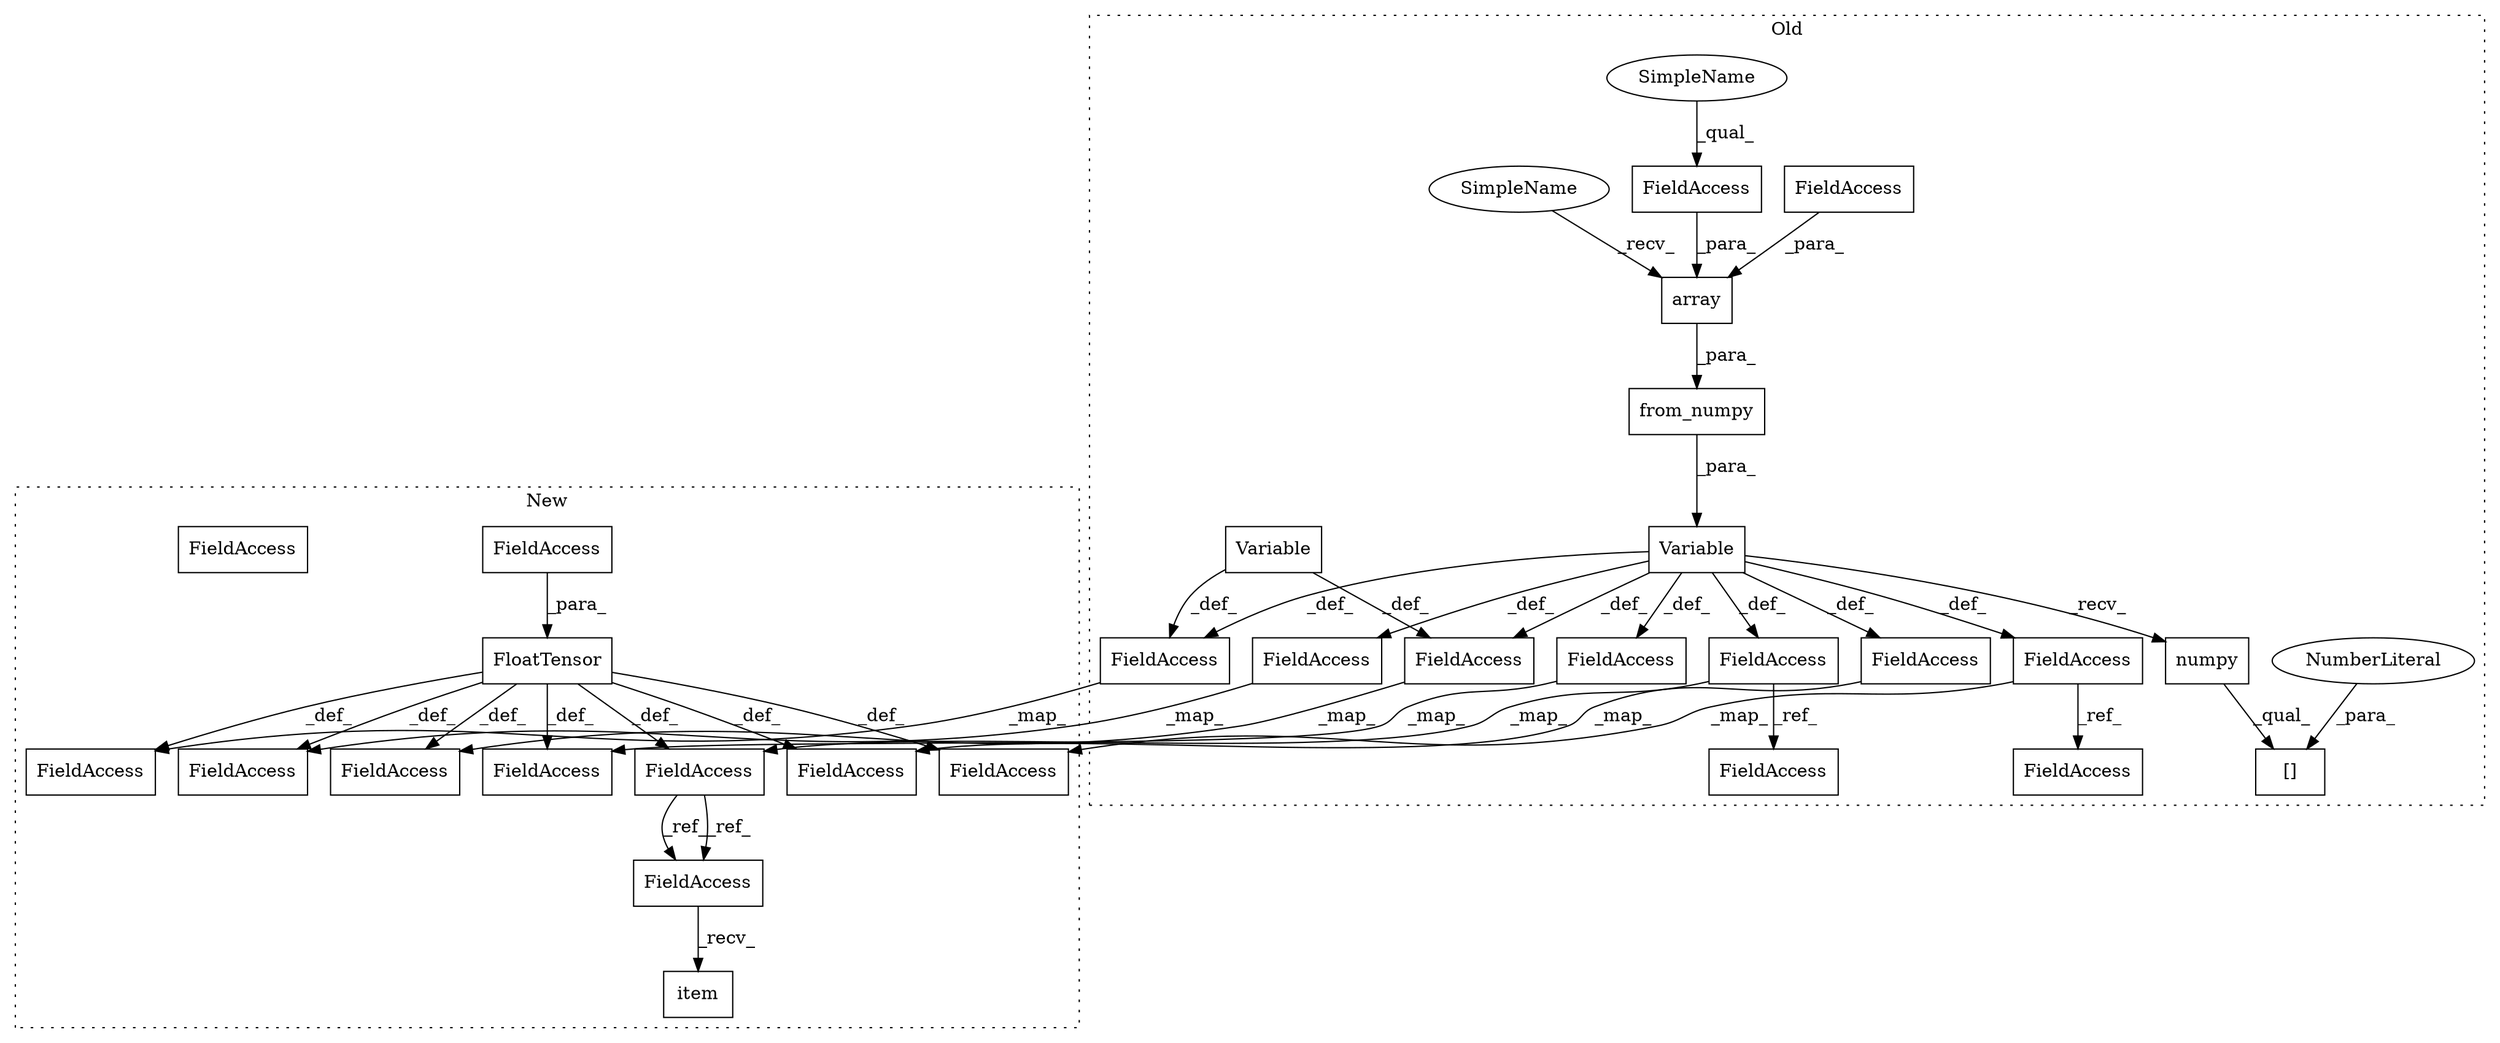 digraph G {
subgraph cluster0 {
1 [label="numpy" a="32" s="3670" l="7" shape="box"];
4 [label="Variable" a="32" s="2699,2765" l="9,1" shape="box"];
5 [label="array" a="32" s="2731,2763" l="6,1" shape="box"];
6 [label="FieldAccess" a="22" s="2737" l="12" shape="box"];
7 [label="FieldAccess" a="22" s="2750" l="13" shape="box"];
9 [label="FieldAccess" a="22" s="3025" l="18" shape="box"];
10 [label="Variable" a="32" s="2847,2887" l="9,1" shape="box"];
12 [label="FieldAccess" a="22" s="3139" l="13" shape="box"];
14 [label="FieldAccess" a="22" s="3301" l="14" shape="box"];
15 [label="FieldAccess" a="22" s="4293" l="14" shape="box"];
18 [label="FieldAccess" a="22" s="3245" l="9" shape="box"];
20 [label="FieldAccess" a="22" s="2961" l="10" shape="box"];
21 [label="FieldAccess" a="22" s="4132" l="9" shape="box"];
23 [label="FieldAccess" a="22" s="3555" l="8" shape="box"];
25 [label="FieldAccess" a="22" s="2690" l="8" shape="box"];
27 [label="[]" a="2" s="3650,3679" l="28,1" shape="box"];
28 [label="NumberLiteral" a="34" s="3678" l="1" shape="ellipse"];
29 [label="from_numpy" a="32" s="2714,2764" l="11,1" shape="box"];
30 [label="SimpleName" a="42" s="2750" l="5" shape="ellipse"];
31 [label="SimpleName" a="42" s="2725" l="5" shape="ellipse"];
label = "Old";
style="dotted";
}
subgraph cluster1 {
2 [label="FloatTensor" a="32" s="2673,2697" l="12,1" shape="box"];
3 [label="FieldAccess" a="22" s="2685" l="12" shape="box"];
8 [label="FieldAccess" a="22" s="2947" l="18" shape="box"];
11 [label="FieldAccess" a="22" s="3061" l="13" shape="box"];
13 [label="FieldAccess" a="22" s="3223" l="14" shape="box"];
16 [label="FieldAccess" a="22" s="4155" l="14" shape="box"];
17 [label="FieldAccess" a="22" s="3167" l="9" shape="box"];
19 [label="FieldAccess" a="22" s="2883" l="10" shape="box"];
22 [label="FieldAccess" a="22" s="3477" l="8" shape="box"];
24 [label="FieldAccess" a="22" s="2658" l="8" shape="box"];
26 [label="item" a="32" s="4170" l="6" shape="box"];
32 [label="FieldAccess" a="22" s="4155" l="14" shape="box"];
label = "New";
style="dotted";
}
1 -> 27 [label="_qual_"];
2 -> 22 [label="_def_"];
2 -> 13 [label="_def_"];
2 -> 17 [label="_def_"];
2 -> 11 [label="_def_"];
2 -> 19 [label="_def_"];
2 -> 24 [label="_def_"];
2 -> 8 [label="_def_"];
3 -> 2 [label="_para_"];
4 -> 18 [label="_def_"];
4 -> 20 [label="_def_"];
4 -> 25 [label="_def_"];
4 -> 1 [label="_recv_"];
4 -> 12 [label="_def_"];
4 -> 14 [label="_def_"];
4 -> 9 [label="_def_"];
4 -> 23 [label="_def_"];
5 -> 29 [label="_para_"];
6 -> 5 [label="_para_"];
7 -> 5 [label="_para_"];
9 -> 8 [label="_map_"];
10 -> 12 [label="_def_"];
10 -> 9 [label="_def_"];
12 -> 11 [label="_map_"];
13 -> 32 [label="_ref_"];
13 -> 32 [label="_ref_"];
14 -> 15 [label="_ref_"];
14 -> 13 [label="_map_"];
18 -> 17 [label="_map_"];
18 -> 21 [label="_ref_"];
20 -> 19 [label="_map_"];
23 -> 22 [label="_map_"];
25 -> 24 [label="_map_"];
28 -> 27 [label="_para_"];
29 -> 4 [label="_para_"];
30 -> 7 [label="_qual_"];
31 -> 5 [label="_recv_"];
32 -> 26 [label="_recv_"];
}